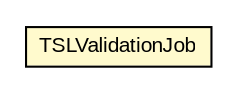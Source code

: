 #!/usr/local/bin/dot
#
# Class diagram 
# Generated by UMLGraph version R5_6-24-gf6e263 (http://www.umlgraph.org/)
#

digraph G {
	edge [fontname="arial",fontsize=10,labelfontname="arial",labelfontsize=10];
	node [fontname="arial",fontsize=10,shape=plaintext];
	nodesep=0.25;
	ranksep=0.5;
	// eu.europa.esig.dss.tsl.service.TSLValidationJob
	c701404 [label=<<table title="eu.europa.esig.dss.tsl.service.TSLValidationJob" border="0" cellborder="1" cellspacing="0" cellpadding="2" port="p" bgcolor="lemonChiffon" href="./TSLValidationJob.html">
		<tr><td><table border="0" cellspacing="0" cellpadding="1">
<tr><td align="center" balign="center"> TSLValidationJob </td></tr>
		</table></td></tr>
		</table>>, URL="./TSLValidationJob.html", fontname="arial", fontcolor="black", fontsize=10.0];
}

